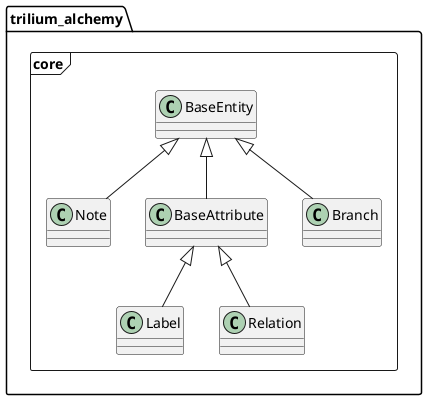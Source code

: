 @startuml entity-classes

package trilium_alchemy.core <<Frame>> {
  class BaseEntity {
  }

  class Note {
  }

  class BaseAttribute {
  }

  class Label {
  }

  class Relation {
  }

  class Branch {
  }

  BaseEntity <|-- Note
  BaseEntity <|-- BaseAttribute
  BaseEntity <|-- Branch
  BaseAttribute <|-- Label
  BaseAttribute <|-- Relation
}